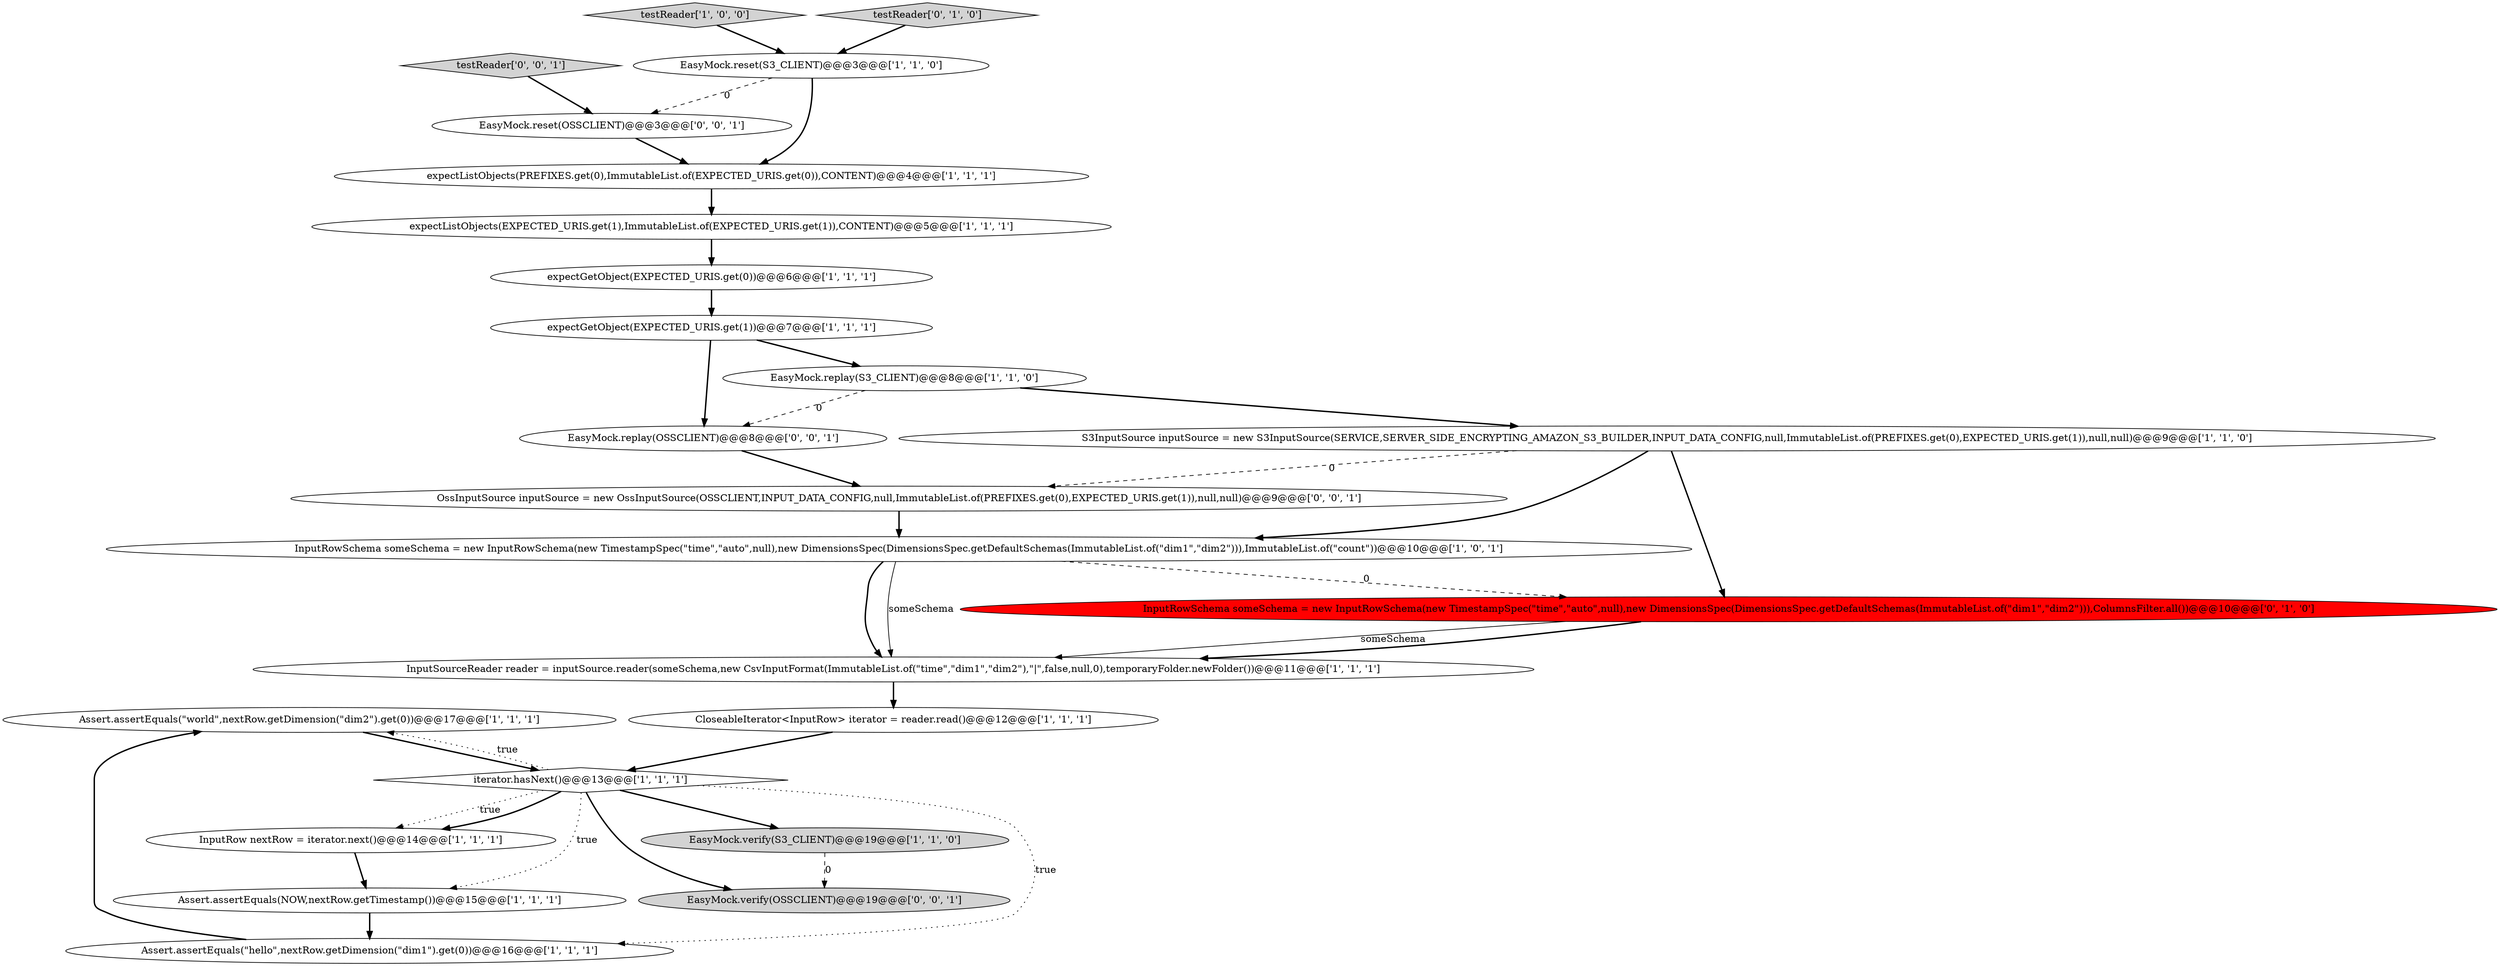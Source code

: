 digraph {
16 [style = filled, label = "Assert.assertEquals(\"world\",nextRow.getDimension(\"dim2\").get(0))@@@17@@@['1', '1', '1']", fillcolor = white, shape = ellipse image = "AAA0AAABBB1BBB"];
5 [style = filled, label = "testReader['1', '0', '0']", fillcolor = lightgray, shape = diamond image = "AAA0AAABBB1BBB"];
3 [style = filled, label = "S3InputSource inputSource = new S3InputSource(SERVICE,SERVER_SIDE_ENCRYPTING_AMAZON_S3_BUILDER,INPUT_DATA_CONFIG,null,ImmutableList.of(PREFIXES.get(0),EXPECTED_URIS.get(1)),null,null)@@@9@@@['1', '1', '0']", fillcolor = white, shape = ellipse image = "AAA0AAABBB1BBB"];
12 [style = filled, label = "InputRowSchema someSchema = new InputRowSchema(new TimestampSpec(\"time\",\"auto\",null),new DimensionsSpec(DimensionsSpec.getDefaultSchemas(ImmutableList.of(\"dim1\",\"dim2\"))),ImmutableList.of(\"count\"))@@@10@@@['1', '0', '1']", fillcolor = white, shape = ellipse image = "AAA0AAABBB1BBB"];
10 [style = filled, label = "InputRow nextRow = iterator.next()@@@14@@@['1', '1', '1']", fillcolor = white, shape = ellipse image = "AAA0AAABBB1BBB"];
13 [style = filled, label = "EasyMock.reset(S3_CLIENT)@@@3@@@['1', '1', '0']", fillcolor = white, shape = ellipse image = "AAA0AAABBB1BBB"];
2 [style = filled, label = "EasyMock.verify(S3_CLIENT)@@@19@@@['1', '1', '0']", fillcolor = lightgray, shape = ellipse image = "AAA0AAABBB1BBB"];
8 [style = filled, label = "CloseableIterator<InputRow> iterator = reader.read()@@@12@@@['1', '1', '1']", fillcolor = white, shape = ellipse image = "AAA0AAABBB1BBB"];
11 [style = filled, label = "Assert.assertEquals(NOW,nextRow.getTimestamp())@@@15@@@['1', '1', '1']", fillcolor = white, shape = ellipse image = "AAA0AAABBB1BBB"];
19 [style = filled, label = "EasyMock.replay(OSSCLIENT)@@@8@@@['0', '0', '1']", fillcolor = white, shape = ellipse image = "AAA0AAABBB3BBB"];
21 [style = filled, label = "OssInputSource inputSource = new OssInputSource(OSSCLIENT,INPUT_DATA_CONFIG,null,ImmutableList.of(PREFIXES.get(0),EXPECTED_URIS.get(1)),null,null)@@@9@@@['0', '0', '1']", fillcolor = white, shape = ellipse image = "AAA0AAABBB3BBB"];
14 [style = filled, label = "expectListObjects(EXPECTED_URIS.get(1),ImmutableList.of(EXPECTED_URIS.get(1)),CONTENT)@@@5@@@['1', '1', '1']", fillcolor = white, shape = ellipse image = "AAA0AAABBB1BBB"];
17 [style = filled, label = "InputRowSchema someSchema = new InputRowSchema(new TimestampSpec(\"time\",\"auto\",null),new DimensionsSpec(DimensionsSpec.getDefaultSchemas(ImmutableList.of(\"dim1\",\"dim2\"))),ColumnsFilter.all())@@@10@@@['0', '1', '0']", fillcolor = red, shape = ellipse image = "AAA1AAABBB2BBB"];
9 [style = filled, label = "Assert.assertEquals(\"hello\",nextRow.getDimension(\"dim1\").get(0))@@@16@@@['1', '1', '1']", fillcolor = white, shape = ellipse image = "AAA0AAABBB1BBB"];
1 [style = filled, label = "InputSourceReader reader = inputSource.reader(someSchema,new CsvInputFormat(ImmutableList.of(\"time\",\"dim1\",\"dim2\"),\"|\",false,null,0),temporaryFolder.newFolder())@@@11@@@['1', '1', '1']", fillcolor = white, shape = ellipse image = "AAA0AAABBB1BBB"];
23 [style = filled, label = "EasyMock.verify(OSSCLIENT)@@@19@@@['0', '0', '1']", fillcolor = lightgray, shape = ellipse image = "AAA0AAABBB3BBB"];
22 [style = filled, label = "testReader['0', '0', '1']", fillcolor = lightgray, shape = diamond image = "AAA0AAABBB3BBB"];
4 [style = filled, label = "expectListObjects(PREFIXES.get(0),ImmutableList.of(EXPECTED_URIS.get(0)),CONTENT)@@@4@@@['1', '1', '1']", fillcolor = white, shape = ellipse image = "AAA0AAABBB1BBB"];
0 [style = filled, label = "expectGetObject(EXPECTED_URIS.get(0))@@@6@@@['1', '1', '1']", fillcolor = white, shape = ellipse image = "AAA0AAABBB1BBB"];
15 [style = filled, label = "expectGetObject(EXPECTED_URIS.get(1))@@@7@@@['1', '1', '1']", fillcolor = white, shape = ellipse image = "AAA0AAABBB1BBB"];
7 [style = filled, label = "iterator.hasNext()@@@13@@@['1', '1', '1']", fillcolor = white, shape = diamond image = "AAA0AAABBB1BBB"];
6 [style = filled, label = "EasyMock.replay(S3_CLIENT)@@@8@@@['1', '1', '0']", fillcolor = white, shape = ellipse image = "AAA0AAABBB1BBB"];
20 [style = filled, label = "EasyMock.reset(OSSCLIENT)@@@3@@@['0', '0', '1']", fillcolor = white, shape = ellipse image = "AAA0AAABBB3BBB"];
18 [style = filled, label = "testReader['0', '1', '0']", fillcolor = lightgray, shape = diamond image = "AAA0AAABBB2BBB"];
2->23 [style = dashed, label="0"];
6->3 [style = bold, label=""];
4->14 [style = bold, label=""];
17->1 [style = solid, label="someSchema"];
1->8 [style = bold, label=""];
7->10 [style = dotted, label="true"];
17->1 [style = bold, label=""];
3->21 [style = dashed, label="0"];
7->10 [style = bold, label=""];
13->20 [style = dashed, label="0"];
16->7 [style = bold, label=""];
12->17 [style = dashed, label="0"];
15->6 [style = bold, label=""];
3->12 [style = bold, label=""];
7->9 [style = dotted, label="true"];
15->19 [style = bold, label=""];
11->9 [style = bold, label=""];
12->1 [style = bold, label=""];
12->1 [style = solid, label="someSchema"];
9->16 [style = bold, label=""];
0->15 [style = bold, label=""];
8->7 [style = bold, label=""];
20->4 [style = bold, label=""];
21->12 [style = bold, label=""];
7->11 [style = dotted, label="true"];
14->0 [style = bold, label=""];
22->20 [style = bold, label=""];
7->2 [style = bold, label=""];
5->13 [style = bold, label=""];
7->23 [style = bold, label=""];
6->19 [style = dashed, label="0"];
7->16 [style = dotted, label="true"];
18->13 [style = bold, label=""];
3->17 [style = bold, label=""];
13->4 [style = bold, label=""];
10->11 [style = bold, label=""];
19->21 [style = bold, label=""];
}
